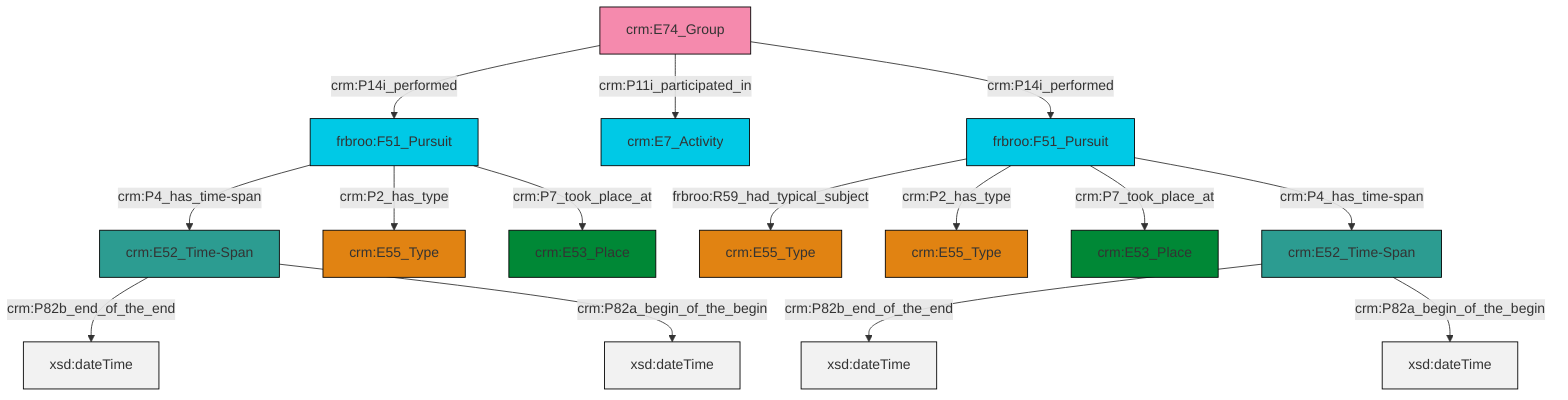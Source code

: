 graph TD
classDef Literal fill:#f2f2f2,stroke:#000000;
classDef CRM_Entity fill:#FFFFFF,stroke:#000000;
classDef Temporal_Entity fill:#00C9E6, stroke:#000000;
classDef Type fill:#E18312, stroke:#000000;
classDef Time-Span fill:#2C9C91, stroke:#000000;
classDef Appellation fill:#FFEB7F, stroke:#000000;
classDef Place fill:#008836, stroke:#000000;
classDef Persistent_Item fill:#B266B2, stroke:#000000;
classDef Conceptual_Object fill:#FFD700, stroke:#000000;
classDef Physical_Thing fill:#D2B48C, stroke:#000000;
classDef Actor fill:#f58aad, stroke:#000000;
classDef PC_Classes fill:#4ce600, stroke:#000000;
classDef Multi fill:#cccccc,stroke:#000000;

0["crm:E52_Time-Span"]:::Time-Span -->|crm:P82b_end_of_the_end| 1[xsd:dateTime]:::Literal
7["frbroo:F51_Pursuit"]:::Temporal_Entity -->|crm:P4_has_time-span| 0["crm:E52_Time-Span"]:::Time-Span
8["frbroo:F51_Pursuit"]:::Temporal_Entity -->|frbroo:R59_had_typical_subject| 9["crm:E55_Type"]:::Type
2["crm:E74_Group"]:::Actor -->|crm:P14i_performed| 7["frbroo:F51_Pursuit"]:::Temporal_Entity
2["crm:E74_Group"]:::Actor -->|crm:P11i_participated_in| 10["crm:E7_Activity"]:::Temporal_Entity
8["frbroo:F51_Pursuit"]:::Temporal_Entity -->|crm:P2_has_type| 12["crm:E55_Type"]:::Type
2["crm:E74_Group"]:::Actor -->|crm:P14i_performed| 8["frbroo:F51_Pursuit"]:::Temporal_Entity
13["crm:E52_Time-Span"]:::Time-Span -->|crm:P82b_end_of_the_end| 15[xsd:dateTime]:::Literal
8["frbroo:F51_Pursuit"]:::Temporal_Entity -->|crm:P7_took_place_at| 17["crm:E53_Place"]:::Place
13["crm:E52_Time-Span"]:::Time-Span -->|crm:P82a_begin_of_the_begin| 18[xsd:dateTime]:::Literal
0["crm:E52_Time-Span"]:::Time-Span -->|crm:P82a_begin_of_the_begin| 23[xsd:dateTime]:::Literal
7["frbroo:F51_Pursuit"]:::Temporal_Entity -->|crm:P2_has_type| 5["crm:E55_Type"]:::Type
8["frbroo:F51_Pursuit"]:::Temporal_Entity -->|crm:P4_has_time-span| 13["crm:E52_Time-Span"]:::Time-Span
7["frbroo:F51_Pursuit"]:::Temporal_Entity -->|crm:P7_took_place_at| 20["crm:E53_Place"]:::Place